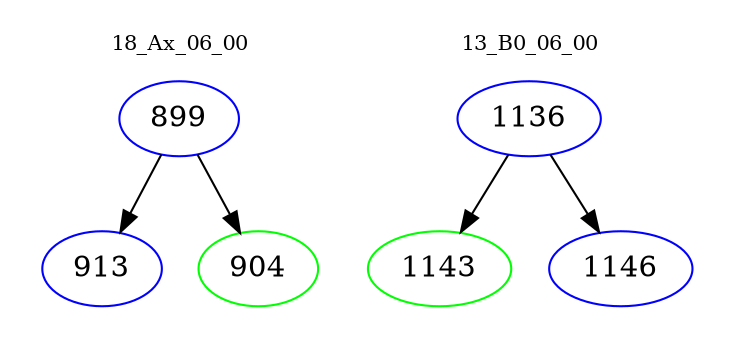 digraph{
subgraph cluster_0 {
color = white
label = "18_Ax_06_00";
fontsize=10;
T0_899 [label="899", color="blue"]
T0_899 -> T0_913 [color="black"]
T0_913 [label="913", color="blue"]
T0_899 -> T0_904 [color="black"]
T0_904 [label="904", color="green"]
}
subgraph cluster_1 {
color = white
label = "13_B0_06_00";
fontsize=10;
T1_1136 [label="1136", color="blue"]
T1_1136 -> T1_1143 [color="black"]
T1_1143 [label="1143", color="green"]
T1_1136 -> T1_1146 [color="black"]
T1_1146 [label="1146", color="blue"]
}
}
